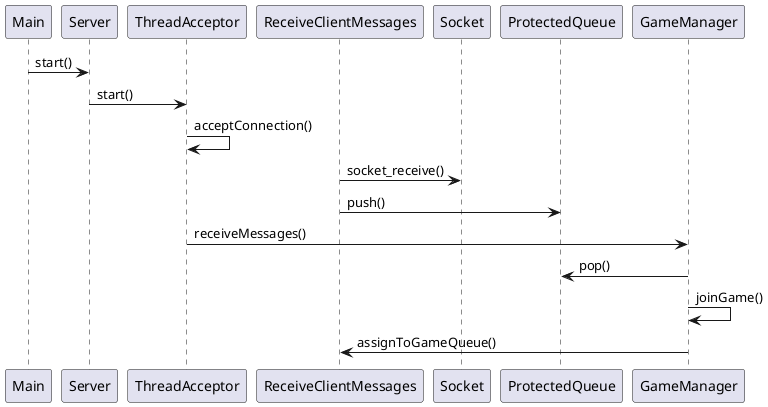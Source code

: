 @startuml join_game
    Main -> Server : start()
    Server -> ThreadAcceptor : start()
    ThreadAcceptor -> ThreadAcceptor : acceptConnection()
    ReceiveClientMessages -> Socket : socket_receive()
    ReceiveClientMessages -> ProtectedQueue : push()
    ThreadAcceptor -> GameManager : receiveMessages()
    GameManager -> ProtectedQueue : pop()
    GameManager -> GameManager : joinGame()
    GameManager -> ReceiveClientMessages : assignToGameQueue()
@enduml